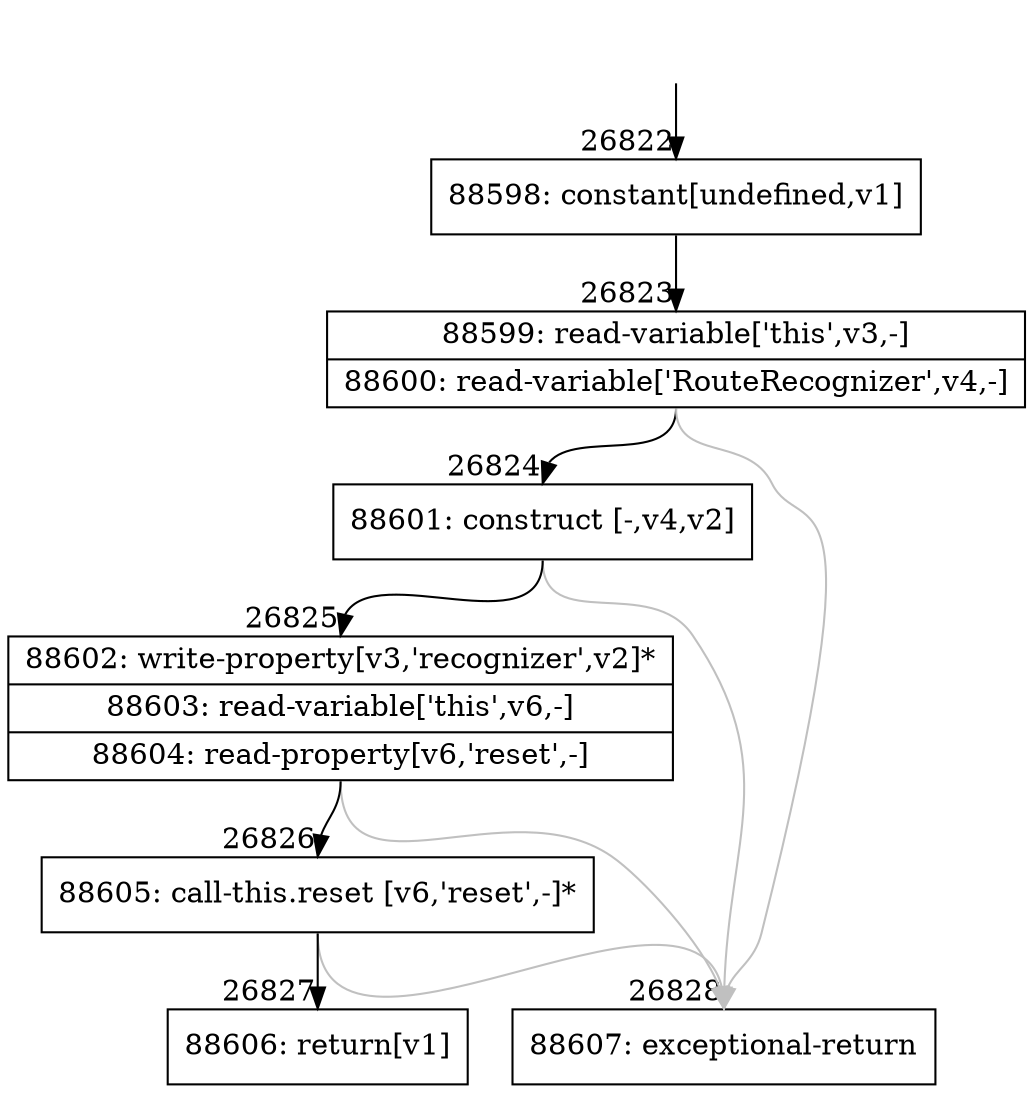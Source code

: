 digraph {
rankdir="TD"
BB_entry2352[shape=none,label=""];
BB_entry2352 -> BB26822 [tailport=s, headport=n, headlabel="    26822"]
BB26822 [shape=record label="{88598: constant[undefined,v1]}" ] 
BB26822 -> BB26823 [tailport=s, headport=n, headlabel="      26823"]
BB26823 [shape=record label="{88599: read-variable['this',v3,-]|88600: read-variable['RouteRecognizer',v4,-]}" ] 
BB26823 -> BB26824 [tailport=s, headport=n, headlabel="      26824"]
BB26823 -> BB26828 [tailport=s, headport=n, color=gray, headlabel="      26828"]
BB26824 [shape=record label="{88601: construct [-,v4,v2]}" ] 
BB26824 -> BB26825 [tailport=s, headport=n, headlabel="      26825"]
BB26824 -> BB26828 [tailport=s, headport=n, color=gray]
BB26825 [shape=record label="{88602: write-property[v3,'recognizer',v2]*|88603: read-variable['this',v6,-]|88604: read-property[v6,'reset',-]}" ] 
BB26825 -> BB26826 [tailport=s, headport=n, headlabel="      26826"]
BB26825 -> BB26828 [tailport=s, headport=n, color=gray]
BB26826 [shape=record label="{88605: call-this.reset [v6,'reset',-]*}" ] 
BB26826 -> BB26827 [tailport=s, headport=n, headlabel="      26827"]
BB26826 -> BB26828 [tailport=s, headport=n, color=gray]
BB26827 [shape=record label="{88606: return[v1]}" ] 
BB26828 [shape=record label="{88607: exceptional-return}" ] 
//#$~ 48498
}
